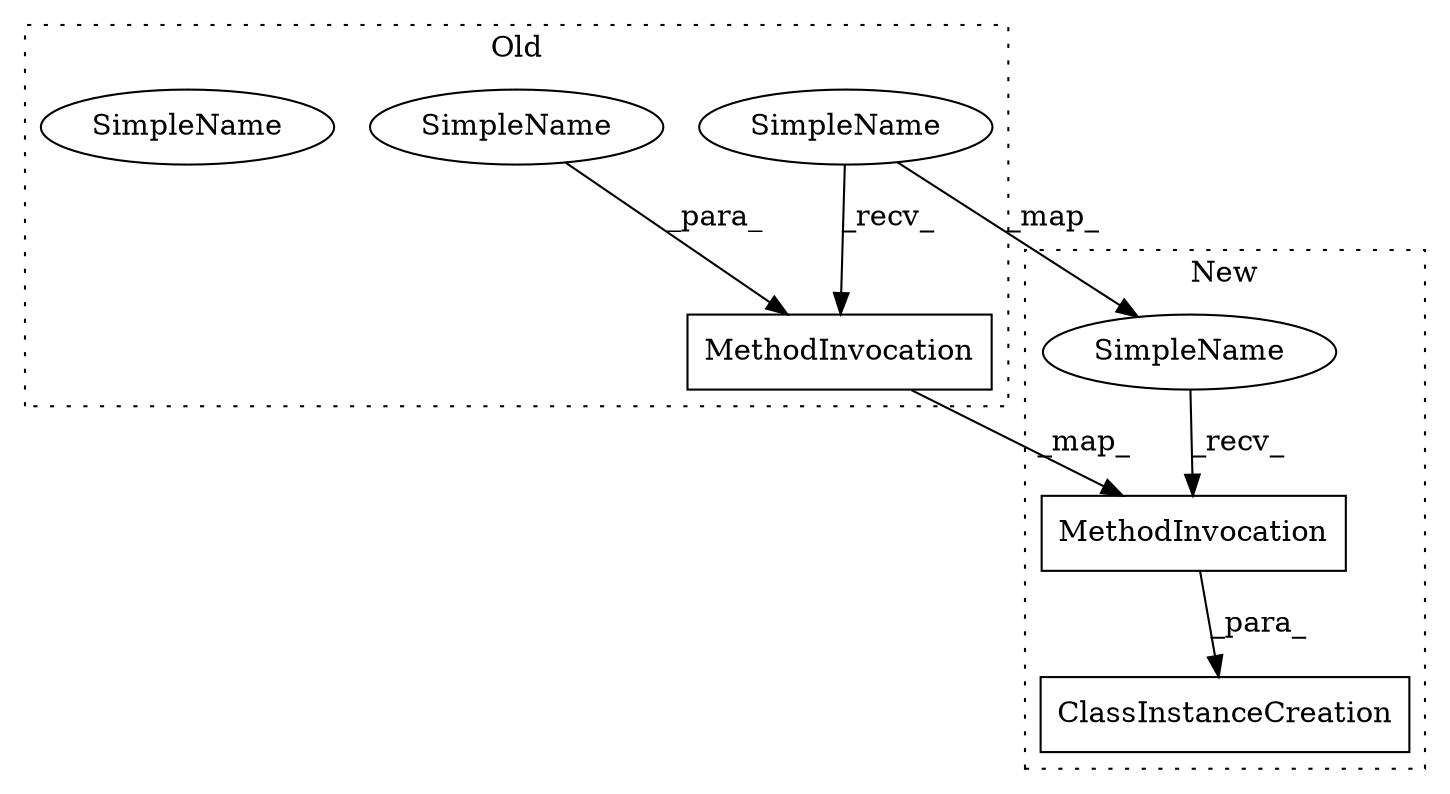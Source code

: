 digraph G {
subgraph cluster0 {
3 [label="MethodInvocation" a="32" s="1891,1947" l="11,1" shape="box"];
5 [label="SimpleName" a="42" s="1902" l="16" shape="ellipse"];
6 [label="SimpleName" a="42" s="1883" l="7" shape="ellipse"];
7 [label="SimpleName" a="42" s="1883" l="7" shape="ellipse"];
label = "Old";
style="dotted";
}
subgraph cluster1 {
1 [label="ClassInstanceCreation" a="14" s="1219,1304" l="27,1" shape="box"];
2 [label="MethodInvocation" a="32" s="1263,1303" l="13,1" shape="box"];
4 [label="SimpleName" a="42" s="1246" l="16" shape="ellipse"];
label = "New";
style="dotted";
}
2 -> 1 [label="_para_"];
3 -> 2 [label="_map_"];
4 -> 2 [label="_recv_"];
5 -> 3 [label="_para_"];
6 -> 4 [label="_map_"];
6 -> 3 [label="_recv_"];
}